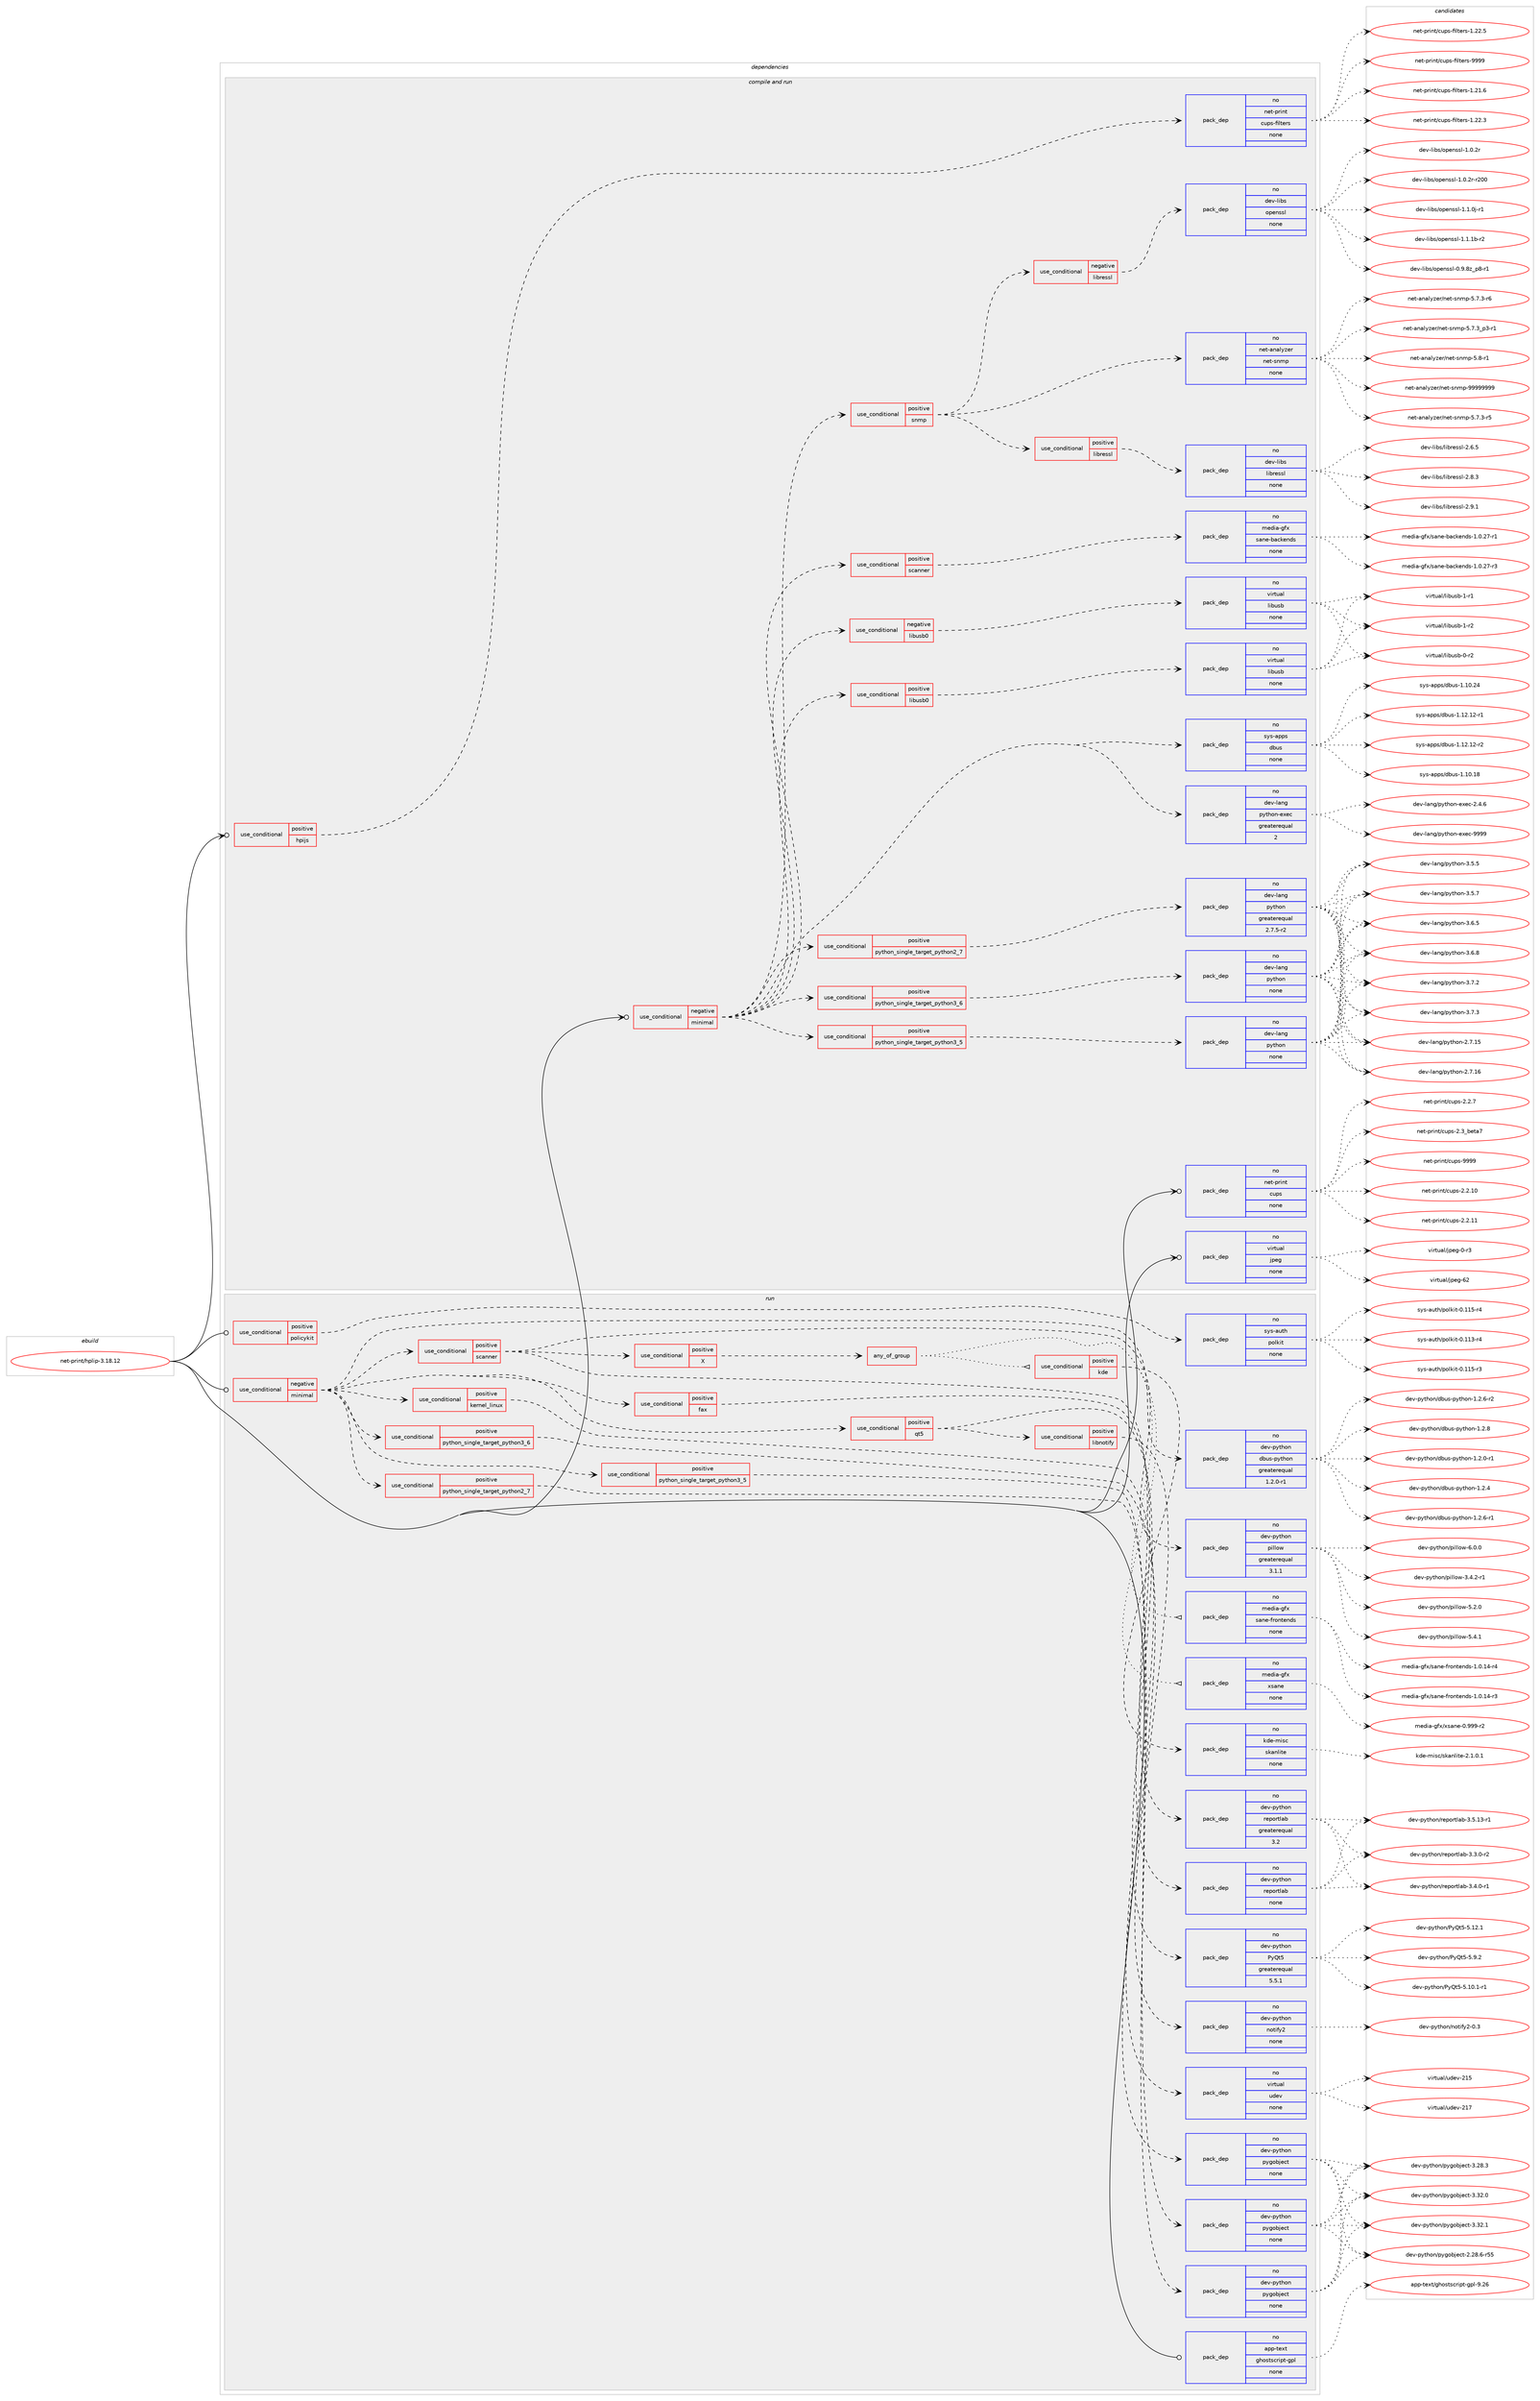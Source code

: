 digraph prolog {

# *************
# Graph options
# *************

newrank=true;
concentrate=true;
compound=true;
graph [rankdir=LR,fontname=Helvetica,fontsize=10,ranksep=1.5];#, ranksep=2.5, nodesep=0.2];
edge  [arrowhead=vee];
node  [fontname=Helvetica,fontsize=10];

# **********
# The ebuild
# **********

subgraph cluster_leftcol {
color=gray;
rank=same;
label=<<i>ebuild</i>>;
id [label="net-print/hplip-3.18.12", color=red, width=4, href="../net-print/hplip-3.18.12.svg"];
}

# ****************
# The dependencies
# ****************

subgraph cluster_midcol {
color=gray;
label=<<i>dependencies</i>>;
subgraph cluster_compile {
fillcolor="#eeeeee";
style=filled;
label=<<i>compile</i>>;
}
subgraph cluster_compileandrun {
fillcolor="#eeeeee";
style=filled;
label=<<i>compile and run</i>>;
subgraph cond950 {
dependency3951 [label=<<TABLE BORDER="0" CELLBORDER="1" CELLSPACING="0" CELLPADDING="4"><TR><TD ROWSPAN="3" CELLPADDING="10">use_conditional</TD></TR><TR><TD>negative</TD></TR><TR><TD>minimal</TD></TR></TABLE>>, shape=none, color=red];
subgraph cond951 {
dependency3952 [label=<<TABLE BORDER="0" CELLBORDER="1" CELLSPACING="0" CELLPADDING="4"><TR><TD ROWSPAN="3" CELLPADDING="10">use_conditional</TD></TR><TR><TD>positive</TD></TR><TR><TD>python_single_target_python2_7</TD></TR></TABLE>>, shape=none, color=red];
subgraph pack2934 {
dependency3953 [label=<<TABLE BORDER="0" CELLBORDER="1" CELLSPACING="0" CELLPADDING="4" WIDTH="220"><TR><TD ROWSPAN="6" CELLPADDING="30">pack_dep</TD></TR><TR><TD WIDTH="110">no</TD></TR><TR><TD>dev-lang</TD></TR><TR><TD>python</TD></TR><TR><TD>greaterequal</TD></TR><TR><TD>2.7.5-r2</TD></TR></TABLE>>, shape=none, color=blue];
}
dependency3952:e -> dependency3953:w [weight=20,style="dashed",arrowhead="vee"];
}
dependency3951:e -> dependency3952:w [weight=20,style="dashed",arrowhead="vee"];
subgraph cond952 {
dependency3954 [label=<<TABLE BORDER="0" CELLBORDER="1" CELLSPACING="0" CELLPADDING="4"><TR><TD ROWSPAN="3" CELLPADDING="10">use_conditional</TD></TR><TR><TD>positive</TD></TR><TR><TD>python_single_target_python3_5</TD></TR></TABLE>>, shape=none, color=red];
subgraph pack2935 {
dependency3955 [label=<<TABLE BORDER="0" CELLBORDER="1" CELLSPACING="0" CELLPADDING="4" WIDTH="220"><TR><TD ROWSPAN="6" CELLPADDING="30">pack_dep</TD></TR><TR><TD WIDTH="110">no</TD></TR><TR><TD>dev-lang</TD></TR><TR><TD>python</TD></TR><TR><TD>none</TD></TR><TR><TD></TD></TR></TABLE>>, shape=none, color=blue];
}
dependency3954:e -> dependency3955:w [weight=20,style="dashed",arrowhead="vee"];
}
dependency3951:e -> dependency3954:w [weight=20,style="dashed",arrowhead="vee"];
subgraph cond953 {
dependency3956 [label=<<TABLE BORDER="0" CELLBORDER="1" CELLSPACING="0" CELLPADDING="4"><TR><TD ROWSPAN="3" CELLPADDING="10">use_conditional</TD></TR><TR><TD>positive</TD></TR><TR><TD>python_single_target_python3_6</TD></TR></TABLE>>, shape=none, color=red];
subgraph pack2936 {
dependency3957 [label=<<TABLE BORDER="0" CELLBORDER="1" CELLSPACING="0" CELLPADDING="4" WIDTH="220"><TR><TD ROWSPAN="6" CELLPADDING="30">pack_dep</TD></TR><TR><TD WIDTH="110">no</TD></TR><TR><TD>dev-lang</TD></TR><TR><TD>python</TD></TR><TR><TD>none</TD></TR><TR><TD></TD></TR></TABLE>>, shape=none, color=blue];
}
dependency3956:e -> dependency3957:w [weight=20,style="dashed",arrowhead="vee"];
}
dependency3951:e -> dependency3956:w [weight=20,style="dashed",arrowhead="vee"];
subgraph pack2937 {
dependency3958 [label=<<TABLE BORDER="0" CELLBORDER="1" CELLSPACING="0" CELLPADDING="4" WIDTH="220"><TR><TD ROWSPAN="6" CELLPADDING="30">pack_dep</TD></TR><TR><TD WIDTH="110">no</TD></TR><TR><TD>dev-lang</TD></TR><TR><TD>python-exec</TD></TR><TR><TD>greaterequal</TD></TR><TR><TD>2</TD></TR></TABLE>>, shape=none, color=blue];
}
dependency3951:e -> dependency3958:w [weight=20,style="dashed",arrowhead="vee"];
subgraph pack2938 {
dependency3959 [label=<<TABLE BORDER="0" CELLBORDER="1" CELLSPACING="0" CELLPADDING="4" WIDTH="220"><TR><TD ROWSPAN="6" CELLPADDING="30">pack_dep</TD></TR><TR><TD WIDTH="110">no</TD></TR><TR><TD>sys-apps</TD></TR><TR><TD>dbus</TD></TR><TR><TD>none</TD></TR><TR><TD></TD></TR></TABLE>>, shape=none, color=blue];
}
dependency3951:e -> dependency3959:w [weight=20,style="dashed",arrowhead="vee"];
subgraph cond954 {
dependency3960 [label=<<TABLE BORDER="0" CELLBORDER="1" CELLSPACING="0" CELLPADDING="4"><TR><TD ROWSPAN="3" CELLPADDING="10">use_conditional</TD></TR><TR><TD>negative</TD></TR><TR><TD>libusb0</TD></TR></TABLE>>, shape=none, color=red];
subgraph pack2939 {
dependency3961 [label=<<TABLE BORDER="0" CELLBORDER="1" CELLSPACING="0" CELLPADDING="4" WIDTH="220"><TR><TD ROWSPAN="6" CELLPADDING="30">pack_dep</TD></TR><TR><TD WIDTH="110">no</TD></TR><TR><TD>virtual</TD></TR><TR><TD>libusb</TD></TR><TR><TD>none</TD></TR><TR><TD></TD></TR></TABLE>>, shape=none, color=blue];
}
dependency3960:e -> dependency3961:w [weight=20,style="dashed",arrowhead="vee"];
}
dependency3951:e -> dependency3960:w [weight=20,style="dashed",arrowhead="vee"];
subgraph cond955 {
dependency3962 [label=<<TABLE BORDER="0" CELLBORDER="1" CELLSPACING="0" CELLPADDING="4"><TR><TD ROWSPAN="3" CELLPADDING="10">use_conditional</TD></TR><TR><TD>positive</TD></TR><TR><TD>libusb0</TD></TR></TABLE>>, shape=none, color=red];
subgraph pack2940 {
dependency3963 [label=<<TABLE BORDER="0" CELLBORDER="1" CELLSPACING="0" CELLPADDING="4" WIDTH="220"><TR><TD ROWSPAN="6" CELLPADDING="30">pack_dep</TD></TR><TR><TD WIDTH="110">no</TD></TR><TR><TD>virtual</TD></TR><TR><TD>libusb</TD></TR><TR><TD>none</TD></TR><TR><TD></TD></TR></TABLE>>, shape=none, color=blue];
}
dependency3962:e -> dependency3963:w [weight=20,style="dashed",arrowhead="vee"];
}
dependency3951:e -> dependency3962:w [weight=20,style="dashed",arrowhead="vee"];
subgraph cond956 {
dependency3964 [label=<<TABLE BORDER="0" CELLBORDER="1" CELLSPACING="0" CELLPADDING="4"><TR><TD ROWSPAN="3" CELLPADDING="10">use_conditional</TD></TR><TR><TD>positive</TD></TR><TR><TD>scanner</TD></TR></TABLE>>, shape=none, color=red];
subgraph pack2941 {
dependency3965 [label=<<TABLE BORDER="0" CELLBORDER="1" CELLSPACING="0" CELLPADDING="4" WIDTH="220"><TR><TD ROWSPAN="6" CELLPADDING="30">pack_dep</TD></TR><TR><TD WIDTH="110">no</TD></TR><TR><TD>media-gfx</TD></TR><TR><TD>sane-backends</TD></TR><TR><TD>none</TD></TR><TR><TD></TD></TR></TABLE>>, shape=none, color=blue];
}
dependency3964:e -> dependency3965:w [weight=20,style="dashed",arrowhead="vee"];
}
dependency3951:e -> dependency3964:w [weight=20,style="dashed",arrowhead="vee"];
subgraph cond957 {
dependency3966 [label=<<TABLE BORDER="0" CELLBORDER="1" CELLSPACING="0" CELLPADDING="4"><TR><TD ROWSPAN="3" CELLPADDING="10">use_conditional</TD></TR><TR><TD>positive</TD></TR><TR><TD>snmp</TD></TR></TABLE>>, shape=none, color=red];
subgraph cond958 {
dependency3967 [label=<<TABLE BORDER="0" CELLBORDER="1" CELLSPACING="0" CELLPADDING="4"><TR><TD ROWSPAN="3" CELLPADDING="10">use_conditional</TD></TR><TR><TD>negative</TD></TR><TR><TD>libressl</TD></TR></TABLE>>, shape=none, color=red];
subgraph pack2942 {
dependency3968 [label=<<TABLE BORDER="0" CELLBORDER="1" CELLSPACING="0" CELLPADDING="4" WIDTH="220"><TR><TD ROWSPAN="6" CELLPADDING="30">pack_dep</TD></TR><TR><TD WIDTH="110">no</TD></TR><TR><TD>dev-libs</TD></TR><TR><TD>openssl</TD></TR><TR><TD>none</TD></TR><TR><TD></TD></TR></TABLE>>, shape=none, color=blue];
}
dependency3967:e -> dependency3968:w [weight=20,style="dashed",arrowhead="vee"];
}
dependency3966:e -> dependency3967:w [weight=20,style="dashed",arrowhead="vee"];
subgraph cond959 {
dependency3969 [label=<<TABLE BORDER="0" CELLBORDER="1" CELLSPACING="0" CELLPADDING="4"><TR><TD ROWSPAN="3" CELLPADDING="10">use_conditional</TD></TR><TR><TD>positive</TD></TR><TR><TD>libressl</TD></TR></TABLE>>, shape=none, color=red];
subgraph pack2943 {
dependency3970 [label=<<TABLE BORDER="0" CELLBORDER="1" CELLSPACING="0" CELLPADDING="4" WIDTH="220"><TR><TD ROWSPAN="6" CELLPADDING="30">pack_dep</TD></TR><TR><TD WIDTH="110">no</TD></TR><TR><TD>dev-libs</TD></TR><TR><TD>libressl</TD></TR><TR><TD>none</TD></TR><TR><TD></TD></TR></TABLE>>, shape=none, color=blue];
}
dependency3969:e -> dependency3970:w [weight=20,style="dashed",arrowhead="vee"];
}
dependency3966:e -> dependency3969:w [weight=20,style="dashed",arrowhead="vee"];
subgraph pack2944 {
dependency3971 [label=<<TABLE BORDER="0" CELLBORDER="1" CELLSPACING="0" CELLPADDING="4" WIDTH="220"><TR><TD ROWSPAN="6" CELLPADDING="30">pack_dep</TD></TR><TR><TD WIDTH="110">no</TD></TR><TR><TD>net-analyzer</TD></TR><TR><TD>net-snmp</TD></TR><TR><TD>none</TD></TR><TR><TD></TD></TR></TABLE>>, shape=none, color=blue];
}
dependency3966:e -> dependency3971:w [weight=20,style="dashed",arrowhead="vee"];
}
dependency3951:e -> dependency3966:w [weight=20,style="dashed",arrowhead="vee"];
}
id:e -> dependency3951:w [weight=20,style="solid",arrowhead="odotvee"];
subgraph cond960 {
dependency3972 [label=<<TABLE BORDER="0" CELLBORDER="1" CELLSPACING="0" CELLPADDING="4"><TR><TD ROWSPAN="3" CELLPADDING="10">use_conditional</TD></TR><TR><TD>positive</TD></TR><TR><TD>hpijs</TD></TR></TABLE>>, shape=none, color=red];
subgraph pack2945 {
dependency3973 [label=<<TABLE BORDER="0" CELLBORDER="1" CELLSPACING="0" CELLPADDING="4" WIDTH="220"><TR><TD ROWSPAN="6" CELLPADDING="30">pack_dep</TD></TR><TR><TD WIDTH="110">no</TD></TR><TR><TD>net-print</TD></TR><TR><TD>cups-filters</TD></TR><TR><TD>none</TD></TR><TR><TD></TD></TR></TABLE>>, shape=none, color=blue];
}
dependency3972:e -> dependency3973:w [weight=20,style="dashed",arrowhead="vee"];
}
id:e -> dependency3972:w [weight=20,style="solid",arrowhead="odotvee"];
subgraph pack2946 {
dependency3974 [label=<<TABLE BORDER="0" CELLBORDER="1" CELLSPACING="0" CELLPADDING="4" WIDTH="220"><TR><TD ROWSPAN="6" CELLPADDING="30">pack_dep</TD></TR><TR><TD WIDTH="110">no</TD></TR><TR><TD>net-print</TD></TR><TR><TD>cups</TD></TR><TR><TD>none</TD></TR><TR><TD></TD></TR></TABLE>>, shape=none, color=blue];
}
id:e -> dependency3974:w [weight=20,style="solid",arrowhead="odotvee"];
subgraph pack2947 {
dependency3975 [label=<<TABLE BORDER="0" CELLBORDER="1" CELLSPACING="0" CELLPADDING="4" WIDTH="220"><TR><TD ROWSPAN="6" CELLPADDING="30">pack_dep</TD></TR><TR><TD WIDTH="110">no</TD></TR><TR><TD>virtual</TD></TR><TR><TD>jpeg</TD></TR><TR><TD>none</TD></TR><TR><TD></TD></TR></TABLE>>, shape=none, color=blue];
}
id:e -> dependency3975:w [weight=20,style="solid",arrowhead="odotvee"];
}
subgraph cluster_run {
fillcolor="#eeeeee";
style=filled;
label=<<i>run</i>>;
subgraph cond961 {
dependency3976 [label=<<TABLE BORDER="0" CELLBORDER="1" CELLSPACING="0" CELLPADDING="4"><TR><TD ROWSPAN="3" CELLPADDING="10">use_conditional</TD></TR><TR><TD>negative</TD></TR><TR><TD>minimal</TD></TR></TABLE>>, shape=none, color=red];
subgraph pack2948 {
dependency3977 [label=<<TABLE BORDER="0" CELLBORDER="1" CELLSPACING="0" CELLPADDING="4" WIDTH="220"><TR><TD ROWSPAN="6" CELLPADDING="30">pack_dep</TD></TR><TR><TD WIDTH="110">no</TD></TR><TR><TD>dev-python</TD></TR><TR><TD>dbus-python</TD></TR><TR><TD>greaterequal</TD></TR><TR><TD>1.2.0-r1</TD></TR></TABLE>>, shape=none, color=blue];
}
dependency3976:e -> dependency3977:w [weight=20,style="dashed",arrowhead="vee"];
subgraph cond962 {
dependency3978 [label=<<TABLE BORDER="0" CELLBORDER="1" CELLSPACING="0" CELLPADDING="4"><TR><TD ROWSPAN="3" CELLPADDING="10">use_conditional</TD></TR><TR><TD>positive</TD></TR><TR><TD>python_single_target_python2_7</TD></TR></TABLE>>, shape=none, color=red];
subgraph pack2949 {
dependency3979 [label=<<TABLE BORDER="0" CELLBORDER="1" CELLSPACING="0" CELLPADDING="4" WIDTH="220"><TR><TD ROWSPAN="6" CELLPADDING="30">pack_dep</TD></TR><TR><TD WIDTH="110">no</TD></TR><TR><TD>dev-python</TD></TR><TR><TD>pygobject</TD></TR><TR><TD>none</TD></TR><TR><TD></TD></TR></TABLE>>, shape=none, color=blue];
}
dependency3978:e -> dependency3979:w [weight=20,style="dashed",arrowhead="vee"];
}
dependency3976:e -> dependency3978:w [weight=20,style="dashed",arrowhead="vee"];
subgraph cond963 {
dependency3980 [label=<<TABLE BORDER="0" CELLBORDER="1" CELLSPACING="0" CELLPADDING="4"><TR><TD ROWSPAN="3" CELLPADDING="10">use_conditional</TD></TR><TR><TD>positive</TD></TR><TR><TD>python_single_target_python3_5</TD></TR></TABLE>>, shape=none, color=red];
subgraph pack2950 {
dependency3981 [label=<<TABLE BORDER="0" CELLBORDER="1" CELLSPACING="0" CELLPADDING="4" WIDTH="220"><TR><TD ROWSPAN="6" CELLPADDING="30">pack_dep</TD></TR><TR><TD WIDTH="110">no</TD></TR><TR><TD>dev-python</TD></TR><TR><TD>pygobject</TD></TR><TR><TD>none</TD></TR><TR><TD></TD></TR></TABLE>>, shape=none, color=blue];
}
dependency3980:e -> dependency3981:w [weight=20,style="dashed",arrowhead="vee"];
}
dependency3976:e -> dependency3980:w [weight=20,style="dashed",arrowhead="vee"];
subgraph cond964 {
dependency3982 [label=<<TABLE BORDER="0" CELLBORDER="1" CELLSPACING="0" CELLPADDING="4"><TR><TD ROWSPAN="3" CELLPADDING="10">use_conditional</TD></TR><TR><TD>positive</TD></TR><TR><TD>python_single_target_python3_6</TD></TR></TABLE>>, shape=none, color=red];
subgraph pack2951 {
dependency3983 [label=<<TABLE BORDER="0" CELLBORDER="1" CELLSPACING="0" CELLPADDING="4" WIDTH="220"><TR><TD ROWSPAN="6" CELLPADDING="30">pack_dep</TD></TR><TR><TD WIDTH="110">no</TD></TR><TR><TD>dev-python</TD></TR><TR><TD>pygobject</TD></TR><TR><TD>none</TD></TR><TR><TD></TD></TR></TABLE>>, shape=none, color=blue];
}
dependency3982:e -> dependency3983:w [weight=20,style="dashed",arrowhead="vee"];
}
dependency3976:e -> dependency3982:w [weight=20,style="dashed",arrowhead="vee"];
subgraph cond965 {
dependency3984 [label=<<TABLE BORDER="0" CELLBORDER="1" CELLSPACING="0" CELLPADDING="4"><TR><TD ROWSPAN="3" CELLPADDING="10">use_conditional</TD></TR><TR><TD>positive</TD></TR><TR><TD>fax</TD></TR></TABLE>>, shape=none, color=red];
subgraph pack2952 {
dependency3985 [label=<<TABLE BORDER="0" CELLBORDER="1" CELLSPACING="0" CELLPADDING="4" WIDTH="220"><TR><TD ROWSPAN="6" CELLPADDING="30">pack_dep</TD></TR><TR><TD WIDTH="110">no</TD></TR><TR><TD>dev-python</TD></TR><TR><TD>reportlab</TD></TR><TR><TD>none</TD></TR><TR><TD></TD></TR></TABLE>>, shape=none, color=blue];
}
dependency3984:e -> dependency3985:w [weight=20,style="dashed",arrowhead="vee"];
}
dependency3976:e -> dependency3984:w [weight=20,style="dashed",arrowhead="vee"];
subgraph cond966 {
dependency3986 [label=<<TABLE BORDER="0" CELLBORDER="1" CELLSPACING="0" CELLPADDING="4"><TR><TD ROWSPAN="3" CELLPADDING="10">use_conditional</TD></TR><TR><TD>positive</TD></TR><TR><TD>kernel_linux</TD></TR></TABLE>>, shape=none, color=red];
subgraph pack2953 {
dependency3987 [label=<<TABLE BORDER="0" CELLBORDER="1" CELLSPACING="0" CELLPADDING="4" WIDTH="220"><TR><TD ROWSPAN="6" CELLPADDING="30">pack_dep</TD></TR><TR><TD WIDTH="110">no</TD></TR><TR><TD>virtual</TD></TR><TR><TD>udev</TD></TR><TR><TD>none</TD></TR><TR><TD></TD></TR></TABLE>>, shape=none, color=blue];
}
dependency3986:e -> dependency3987:w [weight=20,style="dashed",arrowhead="vee"];
}
dependency3976:e -> dependency3986:w [weight=20,style="dashed",arrowhead="vee"];
subgraph cond967 {
dependency3988 [label=<<TABLE BORDER="0" CELLBORDER="1" CELLSPACING="0" CELLPADDING="4"><TR><TD ROWSPAN="3" CELLPADDING="10">use_conditional</TD></TR><TR><TD>positive</TD></TR><TR><TD>qt5</TD></TR></TABLE>>, shape=none, color=red];
subgraph pack2954 {
dependency3989 [label=<<TABLE BORDER="0" CELLBORDER="1" CELLSPACING="0" CELLPADDING="4" WIDTH="220"><TR><TD ROWSPAN="6" CELLPADDING="30">pack_dep</TD></TR><TR><TD WIDTH="110">no</TD></TR><TR><TD>dev-python</TD></TR><TR><TD>PyQt5</TD></TR><TR><TD>greaterequal</TD></TR><TR><TD>5.5.1</TD></TR></TABLE>>, shape=none, color=blue];
}
dependency3988:e -> dependency3989:w [weight=20,style="dashed",arrowhead="vee"];
subgraph cond968 {
dependency3990 [label=<<TABLE BORDER="0" CELLBORDER="1" CELLSPACING="0" CELLPADDING="4"><TR><TD ROWSPAN="3" CELLPADDING="10">use_conditional</TD></TR><TR><TD>positive</TD></TR><TR><TD>libnotify</TD></TR></TABLE>>, shape=none, color=red];
subgraph pack2955 {
dependency3991 [label=<<TABLE BORDER="0" CELLBORDER="1" CELLSPACING="0" CELLPADDING="4" WIDTH="220"><TR><TD ROWSPAN="6" CELLPADDING="30">pack_dep</TD></TR><TR><TD WIDTH="110">no</TD></TR><TR><TD>dev-python</TD></TR><TR><TD>notify2</TD></TR><TR><TD>none</TD></TR><TR><TD></TD></TR></TABLE>>, shape=none, color=blue];
}
dependency3990:e -> dependency3991:w [weight=20,style="dashed",arrowhead="vee"];
}
dependency3988:e -> dependency3990:w [weight=20,style="dashed",arrowhead="vee"];
}
dependency3976:e -> dependency3988:w [weight=20,style="dashed",arrowhead="vee"];
subgraph cond969 {
dependency3992 [label=<<TABLE BORDER="0" CELLBORDER="1" CELLSPACING="0" CELLPADDING="4"><TR><TD ROWSPAN="3" CELLPADDING="10">use_conditional</TD></TR><TR><TD>positive</TD></TR><TR><TD>scanner</TD></TR></TABLE>>, shape=none, color=red];
subgraph pack2956 {
dependency3993 [label=<<TABLE BORDER="0" CELLBORDER="1" CELLSPACING="0" CELLPADDING="4" WIDTH="220"><TR><TD ROWSPAN="6" CELLPADDING="30">pack_dep</TD></TR><TR><TD WIDTH="110">no</TD></TR><TR><TD>dev-python</TD></TR><TR><TD>reportlab</TD></TR><TR><TD>greaterequal</TD></TR><TR><TD>3.2</TD></TR></TABLE>>, shape=none, color=blue];
}
dependency3992:e -> dependency3993:w [weight=20,style="dashed",arrowhead="vee"];
subgraph pack2957 {
dependency3994 [label=<<TABLE BORDER="0" CELLBORDER="1" CELLSPACING="0" CELLPADDING="4" WIDTH="220"><TR><TD ROWSPAN="6" CELLPADDING="30">pack_dep</TD></TR><TR><TD WIDTH="110">no</TD></TR><TR><TD>dev-python</TD></TR><TR><TD>pillow</TD></TR><TR><TD>greaterequal</TD></TR><TR><TD>3.1.1</TD></TR></TABLE>>, shape=none, color=blue];
}
dependency3992:e -> dependency3994:w [weight=20,style="dashed",arrowhead="vee"];
subgraph cond970 {
dependency3995 [label=<<TABLE BORDER="0" CELLBORDER="1" CELLSPACING="0" CELLPADDING="4"><TR><TD ROWSPAN="3" CELLPADDING="10">use_conditional</TD></TR><TR><TD>positive</TD></TR><TR><TD>X</TD></TR></TABLE>>, shape=none, color=red];
subgraph any54 {
dependency3996 [label=<<TABLE BORDER="0" CELLBORDER="1" CELLSPACING="0" CELLPADDING="4"><TR><TD CELLPADDING="10">any_of_group</TD></TR></TABLE>>, shape=none, color=red];subgraph cond971 {
dependency3997 [label=<<TABLE BORDER="0" CELLBORDER="1" CELLSPACING="0" CELLPADDING="4"><TR><TD ROWSPAN="3" CELLPADDING="10">use_conditional</TD></TR><TR><TD>positive</TD></TR><TR><TD>kde</TD></TR></TABLE>>, shape=none, color=red];
subgraph pack2958 {
dependency3998 [label=<<TABLE BORDER="0" CELLBORDER="1" CELLSPACING="0" CELLPADDING="4" WIDTH="220"><TR><TD ROWSPAN="6" CELLPADDING="30">pack_dep</TD></TR><TR><TD WIDTH="110">no</TD></TR><TR><TD>kde-misc</TD></TR><TR><TD>skanlite</TD></TR><TR><TD>none</TD></TR><TR><TD></TD></TR></TABLE>>, shape=none, color=blue];
}
dependency3997:e -> dependency3998:w [weight=20,style="dashed",arrowhead="vee"];
}
dependency3996:e -> dependency3997:w [weight=20,style="dotted",arrowhead="oinv"];
subgraph pack2959 {
dependency3999 [label=<<TABLE BORDER="0" CELLBORDER="1" CELLSPACING="0" CELLPADDING="4" WIDTH="220"><TR><TD ROWSPAN="6" CELLPADDING="30">pack_dep</TD></TR><TR><TD WIDTH="110">no</TD></TR><TR><TD>media-gfx</TD></TR><TR><TD>xsane</TD></TR><TR><TD>none</TD></TR><TR><TD></TD></TR></TABLE>>, shape=none, color=blue];
}
dependency3996:e -> dependency3999:w [weight=20,style="dotted",arrowhead="oinv"];
subgraph pack2960 {
dependency4000 [label=<<TABLE BORDER="0" CELLBORDER="1" CELLSPACING="0" CELLPADDING="4" WIDTH="220"><TR><TD ROWSPAN="6" CELLPADDING="30">pack_dep</TD></TR><TR><TD WIDTH="110">no</TD></TR><TR><TD>media-gfx</TD></TR><TR><TD>sane-frontends</TD></TR><TR><TD>none</TD></TR><TR><TD></TD></TR></TABLE>>, shape=none, color=blue];
}
dependency3996:e -> dependency4000:w [weight=20,style="dotted",arrowhead="oinv"];
}
dependency3995:e -> dependency3996:w [weight=20,style="dashed",arrowhead="vee"];
}
dependency3992:e -> dependency3995:w [weight=20,style="dashed",arrowhead="vee"];
}
dependency3976:e -> dependency3992:w [weight=20,style="dashed",arrowhead="vee"];
}
id:e -> dependency3976:w [weight=20,style="solid",arrowhead="odot"];
subgraph cond972 {
dependency4001 [label=<<TABLE BORDER="0" CELLBORDER="1" CELLSPACING="0" CELLPADDING="4"><TR><TD ROWSPAN="3" CELLPADDING="10">use_conditional</TD></TR><TR><TD>positive</TD></TR><TR><TD>policykit</TD></TR></TABLE>>, shape=none, color=red];
subgraph pack2961 {
dependency4002 [label=<<TABLE BORDER="0" CELLBORDER="1" CELLSPACING="0" CELLPADDING="4" WIDTH="220"><TR><TD ROWSPAN="6" CELLPADDING="30">pack_dep</TD></TR><TR><TD WIDTH="110">no</TD></TR><TR><TD>sys-auth</TD></TR><TR><TD>polkit</TD></TR><TR><TD>none</TD></TR><TR><TD></TD></TR></TABLE>>, shape=none, color=blue];
}
dependency4001:e -> dependency4002:w [weight=20,style="dashed",arrowhead="vee"];
}
id:e -> dependency4001:w [weight=20,style="solid",arrowhead="odot"];
subgraph pack2962 {
dependency4003 [label=<<TABLE BORDER="0" CELLBORDER="1" CELLSPACING="0" CELLPADDING="4" WIDTH="220"><TR><TD ROWSPAN="6" CELLPADDING="30">pack_dep</TD></TR><TR><TD WIDTH="110">no</TD></TR><TR><TD>app-text</TD></TR><TR><TD>ghostscript-gpl</TD></TR><TR><TD>none</TD></TR><TR><TD></TD></TR></TABLE>>, shape=none, color=blue];
}
id:e -> dependency4003:w [weight=20,style="solid",arrowhead="odot"];
}
}

# **************
# The candidates
# **************

subgraph cluster_choices {
rank=same;
color=gray;
label=<<i>candidates</i>>;

subgraph choice2934 {
color=black;
nodesep=1;
choice10010111845108971101034711212111610411111045504655464953 [label="dev-lang/python-2.7.15", color=red, width=4,href="../dev-lang/python-2.7.15.svg"];
choice10010111845108971101034711212111610411111045504655464954 [label="dev-lang/python-2.7.16", color=red, width=4,href="../dev-lang/python-2.7.16.svg"];
choice100101118451089711010347112121116104111110455146534653 [label="dev-lang/python-3.5.5", color=red, width=4,href="../dev-lang/python-3.5.5.svg"];
choice100101118451089711010347112121116104111110455146534655 [label="dev-lang/python-3.5.7", color=red, width=4,href="../dev-lang/python-3.5.7.svg"];
choice100101118451089711010347112121116104111110455146544653 [label="dev-lang/python-3.6.5", color=red, width=4,href="../dev-lang/python-3.6.5.svg"];
choice100101118451089711010347112121116104111110455146544656 [label="dev-lang/python-3.6.8", color=red, width=4,href="../dev-lang/python-3.6.8.svg"];
choice100101118451089711010347112121116104111110455146554650 [label="dev-lang/python-3.7.2", color=red, width=4,href="../dev-lang/python-3.7.2.svg"];
choice100101118451089711010347112121116104111110455146554651 [label="dev-lang/python-3.7.3", color=red, width=4,href="../dev-lang/python-3.7.3.svg"];
dependency3953:e -> choice10010111845108971101034711212111610411111045504655464953:w [style=dotted,weight="100"];
dependency3953:e -> choice10010111845108971101034711212111610411111045504655464954:w [style=dotted,weight="100"];
dependency3953:e -> choice100101118451089711010347112121116104111110455146534653:w [style=dotted,weight="100"];
dependency3953:e -> choice100101118451089711010347112121116104111110455146534655:w [style=dotted,weight="100"];
dependency3953:e -> choice100101118451089711010347112121116104111110455146544653:w [style=dotted,weight="100"];
dependency3953:e -> choice100101118451089711010347112121116104111110455146544656:w [style=dotted,weight="100"];
dependency3953:e -> choice100101118451089711010347112121116104111110455146554650:w [style=dotted,weight="100"];
dependency3953:e -> choice100101118451089711010347112121116104111110455146554651:w [style=dotted,weight="100"];
}
subgraph choice2935 {
color=black;
nodesep=1;
choice10010111845108971101034711212111610411111045504655464953 [label="dev-lang/python-2.7.15", color=red, width=4,href="../dev-lang/python-2.7.15.svg"];
choice10010111845108971101034711212111610411111045504655464954 [label="dev-lang/python-2.7.16", color=red, width=4,href="../dev-lang/python-2.7.16.svg"];
choice100101118451089711010347112121116104111110455146534653 [label="dev-lang/python-3.5.5", color=red, width=4,href="../dev-lang/python-3.5.5.svg"];
choice100101118451089711010347112121116104111110455146534655 [label="dev-lang/python-3.5.7", color=red, width=4,href="../dev-lang/python-3.5.7.svg"];
choice100101118451089711010347112121116104111110455146544653 [label="dev-lang/python-3.6.5", color=red, width=4,href="../dev-lang/python-3.6.5.svg"];
choice100101118451089711010347112121116104111110455146544656 [label="dev-lang/python-3.6.8", color=red, width=4,href="../dev-lang/python-3.6.8.svg"];
choice100101118451089711010347112121116104111110455146554650 [label="dev-lang/python-3.7.2", color=red, width=4,href="../dev-lang/python-3.7.2.svg"];
choice100101118451089711010347112121116104111110455146554651 [label="dev-lang/python-3.7.3", color=red, width=4,href="../dev-lang/python-3.7.3.svg"];
dependency3955:e -> choice10010111845108971101034711212111610411111045504655464953:w [style=dotted,weight="100"];
dependency3955:e -> choice10010111845108971101034711212111610411111045504655464954:w [style=dotted,weight="100"];
dependency3955:e -> choice100101118451089711010347112121116104111110455146534653:w [style=dotted,weight="100"];
dependency3955:e -> choice100101118451089711010347112121116104111110455146534655:w [style=dotted,weight="100"];
dependency3955:e -> choice100101118451089711010347112121116104111110455146544653:w [style=dotted,weight="100"];
dependency3955:e -> choice100101118451089711010347112121116104111110455146544656:w [style=dotted,weight="100"];
dependency3955:e -> choice100101118451089711010347112121116104111110455146554650:w [style=dotted,weight="100"];
dependency3955:e -> choice100101118451089711010347112121116104111110455146554651:w [style=dotted,weight="100"];
}
subgraph choice2936 {
color=black;
nodesep=1;
choice10010111845108971101034711212111610411111045504655464953 [label="dev-lang/python-2.7.15", color=red, width=4,href="../dev-lang/python-2.7.15.svg"];
choice10010111845108971101034711212111610411111045504655464954 [label="dev-lang/python-2.7.16", color=red, width=4,href="../dev-lang/python-2.7.16.svg"];
choice100101118451089711010347112121116104111110455146534653 [label="dev-lang/python-3.5.5", color=red, width=4,href="../dev-lang/python-3.5.5.svg"];
choice100101118451089711010347112121116104111110455146534655 [label="dev-lang/python-3.5.7", color=red, width=4,href="../dev-lang/python-3.5.7.svg"];
choice100101118451089711010347112121116104111110455146544653 [label="dev-lang/python-3.6.5", color=red, width=4,href="../dev-lang/python-3.6.5.svg"];
choice100101118451089711010347112121116104111110455146544656 [label="dev-lang/python-3.6.8", color=red, width=4,href="../dev-lang/python-3.6.8.svg"];
choice100101118451089711010347112121116104111110455146554650 [label="dev-lang/python-3.7.2", color=red, width=4,href="../dev-lang/python-3.7.2.svg"];
choice100101118451089711010347112121116104111110455146554651 [label="dev-lang/python-3.7.3", color=red, width=4,href="../dev-lang/python-3.7.3.svg"];
dependency3957:e -> choice10010111845108971101034711212111610411111045504655464953:w [style=dotted,weight="100"];
dependency3957:e -> choice10010111845108971101034711212111610411111045504655464954:w [style=dotted,weight="100"];
dependency3957:e -> choice100101118451089711010347112121116104111110455146534653:w [style=dotted,weight="100"];
dependency3957:e -> choice100101118451089711010347112121116104111110455146534655:w [style=dotted,weight="100"];
dependency3957:e -> choice100101118451089711010347112121116104111110455146544653:w [style=dotted,weight="100"];
dependency3957:e -> choice100101118451089711010347112121116104111110455146544656:w [style=dotted,weight="100"];
dependency3957:e -> choice100101118451089711010347112121116104111110455146554650:w [style=dotted,weight="100"];
dependency3957:e -> choice100101118451089711010347112121116104111110455146554651:w [style=dotted,weight="100"];
}
subgraph choice2937 {
color=black;
nodesep=1;
choice1001011184510897110103471121211161041111104510112010199455046524654 [label="dev-lang/python-exec-2.4.6", color=red, width=4,href="../dev-lang/python-exec-2.4.6.svg"];
choice10010111845108971101034711212111610411111045101120101994557575757 [label="dev-lang/python-exec-9999", color=red, width=4,href="../dev-lang/python-exec-9999.svg"];
dependency3958:e -> choice1001011184510897110103471121211161041111104510112010199455046524654:w [style=dotted,weight="100"];
dependency3958:e -> choice10010111845108971101034711212111610411111045101120101994557575757:w [style=dotted,weight="100"];
}
subgraph choice2938 {
color=black;
nodesep=1;
choice115121115459711211211547100981171154549464948464956 [label="sys-apps/dbus-1.10.18", color=red, width=4,href="../sys-apps/dbus-1.10.18.svg"];
choice115121115459711211211547100981171154549464948465052 [label="sys-apps/dbus-1.10.24", color=red, width=4,href="../sys-apps/dbus-1.10.24.svg"];
choice1151211154597112112115471009811711545494649504649504511449 [label="sys-apps/dbus-1.12.12-r1", color=red, width=4,href="../sys-apps/dbus-1.12.12-r1.svg"];
choice1151211154597112112115471009811711545494649504649504511450 [label="sys-apps/dbus-1.12.12-r2", color=red, width=4,href="../sys-apps/dbus-1.12.12-r2.svg"];
dependency3959:e -> choice115121115459711211211547100981171154549464948464956:w [style=dotted,weight="100"];
dependency3959:e -> choice115121115459711211211547100981171154549464948465052:w [style=dotted,weight="100"];
dependency3959:e -> choice1151211154597112112115471009811711545494649504649504511449:w [style=dotted,weight="100"];
dependency3959:e -> choice1151211154597112112115471009811711545494649504649504511450:w [style=dotted,weight="100"];
}
subgraph choice2939 {
color=black;
nodesep=1;
choice1181051141161179710847108105981171159845484511450 [label="virtual/libusb-0-r2", color=red, width=4,href="../virtual/libusb-0-r2.svg"];
choice1181051141161179710847108105981171159845494511449 [label="virtual/libusb-1-r1", color=red, width=4,href="../virtual/libusb-1-r1.svg"];
choice1181051141161179710847108105981171159845494511450 [label="virtual/libusb-1-r2", color=red, width=4,href="../virtual/libusb-1-r2.svg"];
dependency3961:e -> choice1181051141161179710847108105981171159845484511450:w [style=dotted,weight="100"];
dependency3961:e -> choice1181051141161179710847108105981171159845494511449:w [style=dotted,weight="100"];
dependency3961:e -> choice1181051141161179710847108105981171159845494511450:w [style=dotted,weight="100"];
}
subgraph choice2940 {
color=black;
nodesep=1;
choice1181051141161179710847108105981171159845484511450 [label="virtual/libusb-0-r2", color=red, width=4,href="../virtual/libusb-0-r2.svg"];
choice1181051141161179710847108105981171159845494511449 [label="virtual/libusb-1-r1", color=red, width=4,href="../virtual/libusb-1-r1.svg"];
choice1181051141161179710847108105981171159845494511450 [label="virtual/libusb-1-r2", color=red, width=4,href="../virtual/libusb-1-r2.svg"];
dependency3963:e -> choice1181051141161179710847108105981171159845484511450:w [style=dotted,weight="100"];
dependency3963:e -> choice1181051141161179710847108105981171159845494511449:w [style=dotted,weight="100"];
dependency3963:e -> choice1181051141161179710847108105981171159845494511450:w [style=dotted,weight="100"];
}
subgraph choice2941 {
color=black;
nodesep=1;
choice1091011001059745103102120471159711010145989799107101110100115454946484650554511449 [label="media-gfx/sane-backends-1.0.27-r1", color=red, width=4,href="../media-gfx/sane-backends-1.0.27-r1.svg"];
choice1091011001059745103102120471159711010145989799107101110100115454946484650554511451 [label="media-gfx/sane-backends-1.0.27-r3", color=red, width=4,href="../media-gfx/sane-backends-1.0.27-r3.svg"];
dependency3965:e -> choice1091011001059745103102120471159711010145989799107101110100115454946484650554511449:w [style=dotted,weight="100"];
dependency3965:e -> choice1091011001059745103102120471159711010145989799107101110100115454946484650554511451:w [style=dotted,weight="100"];
}
subgraph choice2942 {
color=black;
nodesep=1;
choice10010111845108105981154711111210111011511510845484657465612295112564511449 [label="dev-libs/openssl-0.9.8z_p8-r1", color=red, width=4,href="../dev-libs/openssl-0.9.8z_p8-r1.svg"];
choice100101118451081059811547111112101110115115108454946484650114 [label="dev-libs/openssl-1.0.2r", color=red, width=4,href="../dev-libs/openssl-1.0.2r.svg"];
choice10010111845108105981154711111210111011511510845494648465011445114504848 [label="dev-libs/openssl-1.0.2r-r200", color=red, width=4,href="../dev-libs/openssl-1.0.2r-r200.svg"];
choice1001011184510810598115471111121011101151151084549464946481064511449 [label="dev-libs/openssl-1.1.0j-r1", color=red, width=4,href="../dev-libs/openssl-1.1.0j-r1.svg"];
choice100101118451081059811547111112101110115115108454946494649984511450 [label="dev-libs/openssl-1.1.1b-r2", color=red, width=4,href="../dev-libs/openssl-1.1.1b-r2.svg"];
dependency3968:e -> choice10010111845108105981154711111210111011511510845484657465612295112564511449:w [style=dotted,weight="100"];
dependency3968:e -> choice100101118451081059811547111112101110115115108454946484650114:w [style=dotted,weight="100"];
dependency3968:e -> choice10010111845108105981154711111210111011511510845494648465011445114504848:w [style=dotted,weight="100"];
dependency3968:e -> choice1001011184510810598115471111121011101151151084549464946481064511449:w [style=dotted,weight="100"];
dependency3968:e -> choice100101118451081059811547111112101110115115108454946494649984511450:w [style=dotted,weight="100"];
}
subgraph choice2943 {
color=black;
nodesep=1;
choice10010111845108105981154710810598114101115115108455046544653 [label="dev-libs/libressl-2.6.5", color=red, width=4,href="../dev-libs/libressl-2.6.5.svg"];
choice10010111845108105981154710810598114101115115108455046564651 [label="dev-libs/libressl-2.8.3", color=red, width=4,href="../dev-libs/libressl-2.8.3.svg"];
choice10010111845108105981154710810598114101115115108455046574649 [label="dev-libs/libressl-2.9.1", color=red, width=4,href="../dev-libs/libressl-2.9.1.svg"];
dependency3970:e -> choice10010111845108105981154710810598114101115115108455046544653:w [style=dotted,weight="100"];
dependency3970:e -> choice10010111845108105981154710810598114101115115108455046564651:w [style=dotted,weight="100"];
dependency3970:e -> choice10010111845108105981154710810598114101115115108455046574649:w [style=dotted,weight="100"];
}
subgraph choice2944 {
color=black;
nodesep=1;
choice11010111645971109710812112210111447110101116451151101091124553465546514511453 [label="net-analyzer/net-snmp-5.7.3-r5", color=red, width=4,href="../net-analyzer/net-snmp-5.7.3-r5.svg"];
choice11010111645971109710812112210111447110101116451151101091124553465546514511454 [label="net-analyzer/net-snmp-5.7.3-r6", color=red, width=4,href="../net-analyzer/net-snmp-5.7.3-r6.svg"];
choice110101116459711097108121122101114471101011164511511010911245534655465195112514511449 [label="net-analyzer/net-snmp-5.7.3_p3-r1", color=red, width=4,href="../net-analyzer/net-snmp-5.7.3_p3-r1.svg"];
choice1101011164597110971081211221011144711010111645115110109112455346564511449 [label="net-analyzer/net-snmp-5.8-r1", color=red, width=4,href="../net-analyzer/net-snmp-5.8-r1.svg"];
choice1101011164597110971081211221011144711010111645115110109112455757575757575757 [label="net-analyzer/net-snmp-99999999", color=red, width=4,href="../net-analyzer/net-snmp-99999999.svg"];
dependency3971:e -> choice11010111645971109710812112210111447110101116451151101091124553465546514511453:w [style=dotted,weight="100"];
dependency3971:e -> choice11010111645971109710812112210111447110101116451151101091124553465546514511454:w [style=dotted,weight="100"];
dependency3971:e -> choice110101116459711097108121122101114471101011164511511010911245534655465195112514511449:w [style=dotted,weight="100"];
dependency3971:e -> choice1101011164597110971081211221011144711010111645115110109112455346564511449:w [style=dotted,weight="100"];
dependency3971:e -> choice1101011164597110971081211221011144711010111645115110109112455757575757575757:w [style=dotted,weight="100"];
}
subgraph choice2945 {
color=black;
nodesep=1;
choice1101011164511211410511011647991171121154510210510811610111411545494650494654 [label="net-print/cups-filters-1.21.6", color=red, width=4,href="../net-print/cups-filters-1.21.6.svg"];
choice1101011164511211410511011647991171121154510210510811610111411545494650504651 [label="net-print/cups-filters-1.22.3", color=red, width=4,href="../net-print/cups-filters-1.22.3.svg"];
choice1101011164511211410511011647991171121154510210510811610111411545494650504653 [label="net-print/cups-filters-1.22.5", color=red, width=4,href="../net-print/cups-filters-1.22.5.svg"];
choice110101116451121141051101164799117112115451021051081161011141154557575757 [label="net-print/cups-filters-9999", color=red, width=4,href="../net-print/cups-filters-9999.svg"];
dependency3973:e -> choice1101011164511211410511011647991171121154510210510811610111411545494650494654:w [style=dotted,weight="100"];
dependency3973:e -> choice1101011164511211410511011647991171121154510210510811610111411545494650504651:w [style=dotted,weight="100"];
dependency3973:e -> choice1101011164511211410511011647991171121154510210510811610111411545494650504653:w [style=dotted,weight="100"];
dependency3973:e -> choice110101116451121141051101164799117112115451021051081161011141154557575757:w [style=dotted,weight="100"];
}
subgraph choice2946 {
color=black;
nodesep=1;
choice11010111645112114105110116479911711211545504650464948 [label="net-print/cups-2.2.10", color=red, width=4,href="../net-print/cups-2.2.10.svg"];
choice11010111645112114105110116479911711211545504650464949 [label="net-print/cups-2.2.11", color=red, width=4,href="../net-print/cups-2.2.11.svg"];
choice110101116451121141051101164799117112115455046504655 [label="net-print/cups-2.2.7", color=red, width=4,href="../net-print/cups-2.2.7.svg"];
choice1101011164511211410511011647991171121154550465195981011169755 [label="net-print/cups-2.3_beta7", color=red, width=4,href="../net-print/cups-2.3_beta7.svg"];
choice1101011164511211410511011647991171121154557575757 [label="net-print/cups-9999", color=red, width=4,href="../net-print/cups-9999.svg"];
dependency3974:e -> choice11010111645112114105110116479911711211545504650464948:w [style=dotted,weight="100"];
dependency3974:e -> choice11010111645112114105110116479911711211545504650464949:w [style=dotted,weight="100"];
dependency3974:e -> choice110101116451121141051101164799117112115455046504655:w [style=dotted,weight="100"];
dependency3974:e -> choice1101011164511211410511011647991171121154550465195981011169755:w [style=dotted,weight="100"];
dependency3974:e -> choice1101011164511211410511011647991171121154557575757:w [style=dotted,weight="100"];
}
subgraph choice2947 {
color=black;
nodesep=1;
choice118105114116117971084710611210110345484511451 [label="virtual/jpeg-0-r3", color=red, width=4,href="../virtual/jpeg-0-r3.svg"];
choice1181051141161179710847106112101103455450 [label="virtual/jpeg-62", color=red, width=4,href="../virtual/jpeg-62.svg"];
dependency3975:e -> choice118105114116117971084710611210110345484511451:w [style=dotted,weight="100"];
dependency3975:e -> choice1181051141161179710847106112101103455450:w [style=dotted,weight="100"];
}
subgraph choice2948 {
color=black;
nodesep=1;
choice100101118451121211161041111104710098117115451121211161041111104549465046484511449 [label="dev-python/dbus-python-1.2.0-r1", color=red, width=4,href="../dev-python/dbus-python-1.2.0-r1.svg"];
choice10010111845112121116104111110471009811711545112121116104111110454946504652 [label="dev-python/dbus-python-1.2.4", color=red, width=4,href="../dev-python/dbus-python-1.2.4.svg"];
choice100101118451121211161041111104710098117115451121211161041111104549465046544511449 [label="dev-python/dbus-python-1.2.6-r1", color=red, width=4,href="../dev-python/dbus-python-1.2.6-r1.svg"];
choice100101118451121211161041111104710098117115451121211161041111104549465046544511450 [label="dev-python/dbus-python-1.2.6-r2", color=red, width=4,href="../dev-python/dbus-python-1.2.6-r2.svg"];
choice10010111845112121116104111110471009811711545112121116104111110454946504656 [label="dev-python/dbus-python-1.2.8", color=red, width=4,href="../dev-python/dbus-python-1.2.8.svg"];
dependency3977:e -> choice100101118451121211161041111104710098117115451121211161041111104549465046484511449:w [style=dotted,weight="100"];
dependency3977:e -> choice10010111845112121116104111110471009811711545112121116104111110454946504652:w [style=dotted,weight="100"];
dependency3977:e -> choice100101118451121211161041111104710098117115451121211161041111104549465046544511449:w [style=dotted,weight="100"];
dependency3977:e -> choice100101118451121211161041111104710098117115451121211161041111104549465046544511450:w [style=dotted,weight="100"];
dependency3977:e -> choice10010111845112121116104111110471009811711545112121116104111110454946504656:w [style=dotted,weight="100"];
}
subgraph choice2949 {
color=black;
nodesep=1;
choice1001011184511212111610411111047112121103111981061019911645504650564654451145353 [label="dev-python/pygobject-2.28.6-r55", color=red, width=4,href="../dev-python/pygobject-2.28.6-r55.svg"];
choice1001011184511212111610411111047112121103111981061019911645514650564651 [label="dev-python/pygobject-3.28.3", color=red, width=4,href="../dev-python/pygobject-3.28.3.svg"];
choice1001011184511212111610411111047112121103111981061019911645514651504648 [label="dev-python/pygobject-3.32.0", color=red, width=4,href="../dev-python/pygobject-3.32.0.svg"];
choice1001011184511212111610411111047112121103111981061019911645514651504649 [label="dev-python/pygobject-3.32.1", color=red, width=4,href="../dev-python/pygobject-3.32.1.svg"];
dependency3979:e -> choice1001011184511212111610411111047112121103111981061019911645504650564654451145353:w [style=dotted,weight="100"];
dependency3979:e -> choice1001011184511212111610411111047112121103111981061019911645514650564651:w [style=dotted,weight="100"];
dependency3979:e -> choice1001011184511212111610411111047112121103111981061019911645514651504648:w [style=dotted,weight="100"];
dependency3979:e -> choice1001011184511212111610411111047112121103111981061019911645514651504649:w [style=dotted,weight="100"];
}
subgraph choice2950 {
color=black;
nodesep=1;
choice1001011184511212111610411111047112121103111981061019911645504650564654451145353 [label="dev-python/pygobject-2.28.6-r55", color=red, width=4,href="../dev-python/pygobject-2.28.6-r55.svg"];
choice1001011184511212111610411111047112121103111981061019911645514650564651 [label="dev-python/pygobject-3.28.3", color=red, width=4,href="../dev-python/pygobject-3.28.3.svg"];
choice1001011184511212111610411111047112121103111981061019911645514651504648 [label="dev-python/pygobject-3.32.0", color=red, width=4,href="../dev-python/pygobject-3.32.0.svg"];
choice1001011184511212111610411111047112121103111981061019911645514651504649 [label="dev-python/pygobject-3.32.1", color=red, width=4,href="../dev-python/pygobject-3.32.1.svg"];
dependency3981:e -> choice1001011184511212111610411111047112121103111981061019911645504650564654451145353:w [style=dotted,weight="100"];
dependency3981:e -> choice1001011184511212111610411111047112121103111981061019911645514650564651:w [style=dotted,weight="100"];
dependency3981:e -> choice1001011184511212111610411111047112121103111981061019911645514651504648:w [style=dotted,weight="100"];
dependency3981:e -> choice1001011184511212111610411111047112121103111981061019911645514651504649:w [style=dotted,weight="100"];
}
subgraph choice2951 {
color=black;
nodesep=1;
choice1001011184511212111610411111047112121103111981061019911645504650564654451145353 [label="dev-python/pygobject-2.28.6-r55", color=red, width=4,href="../dev-python/pygobject-2.28.6-r55.svg"];
choice1001011184511212111610411111047112121103111981061019911645514650564651 [label="dev-python/pygobject-3.28.3", color=red, width=4,href="../dev-python/pygobject-3.28.3.svg"];
choice1001011184511212111610411111047112121103111981061019911645514651504648 [label="dev-python/pygobject-3.32.0", color=red, width=4,href="../dev-python/pygobject-3.32.0.svg"];
choice1001011184511212111610411111047112121103111981061019911645514651504649 [label="dev-python/pygobject-3.32.1", color=red, width=4,href="../dev-python/pygobject-3.32.1.svg"];
dependency3983:e -> choice1001011184511212111610411111047112121103111981061019911645504650564654451145353:w [style=dotted,weight="100"];
dependency3983:e -> choice1001011184511212111610411111047112121103111981061019911645514650564651:w [style=dotted,weight="100"];
dependency3983:e -> choice1001011184511212111610411111047112121103111981061019911645514651504648:w [style=dotted,weight="100"];
dependency3983:e -> choice1001011184511212111610411111047112121103111981061019911645514651504649:w [style=dotted,weight="100"];
}
subgraph choice2952 {
color=black;
nodesep=1;
choice100101118451121211161041111104711410111211111411610897984551465146484511450 [label="dev-python/reportlab-3.3.0-r2", color=red, width=4,href="../dev-python/reportlab-3.3.0-r2.svg"];
choice100101118451121211161041111104711410111211111411610897984551465246484511449 [label="dev-python/reportlab-3.4.0-r1", color=red, width=4,href="../dev-python/reportlab-3.4.0-r1.svg"];
choice10010111845112121116104111110471141011121111141161089798455146534649514511449 [label="dev-python/reportlab-3.5.13-r1", color=red, width=4,href="../dev-python/reportlab-3.5.13-r1.svg"];
dependency3985:e -> choice100101118451121211161041111104711410111211111411610897984551465146484511450:w [style=dotted,weight="100"];
dependency3985:e -> choice100101118451121211161041111104711410111211111411610897984551465246484511449:w [style=dotted,weight="100"];
dependency3985:e -> choice10010111845112121116104111110471141011121111141161089798455146534649514511449:w [style=dotted,weight="100"];
}
subgraph choice2953 {
color=black;
nodesep=1;
choice118105114116117971084711710010111845504953 [label="virtual/udev-215", color=red, width=4,href="../virtual/udev-215.svg"];
choice118105114116117971084711710010111845504955 [label="virtual/udev-217", color=red, width=4,href="../virtual/udev-217.svg"];
dependency3987:e -> choice118105114116117971084711710010111845504953:w [style=dotted,weight="100"];
dependency3987:e -> choice118105114116117971084711710010111845504955:w [style=dotted,weight="100"];
}
subgraph choice2954 {
color=black;
nodesep=1;
choice1001011184511212111610411111047801218111653455346494846494511449 [label="dev-python/PyQt5-5.10.1-r1", color=red, width=4,href="../dev-python/PyQt5-5.10.1-r1.svg"];
choice100101118451121211161041111104780121811165345534649504649 [label="dev-python/PyQt5-5.12.1", color=red, width=4,href="../dev-python/PyQt5-5.12.1.svg"];
choice1001011184511212111610411111047801218111653455346574650 [label="dev-python/PyQt5-5.9.2", color=red, width=4,href="../dev-python/PyQt5-5.9.2.svg"];
dependency3989:e -> choice1001011184511212111610411111047801218111653455346494846494511449:w [style=dotted,weight="100"];
dependency3989:e -> choice100101118451121211161041111104780121811165345534649504649:w [style=dotted,weight="100"];
dependency3989:e -> choice1001011184511212111610411111047801218111653455346574650:w [style=dotted,weight="100"];
}
subgraph choice2955 {
color=black;
nodesep=1;
choice10010111845112121116104111110471101111161051021215045484651 [label="dev-python/notify2-0.3", color=red, width=4,href="../dev-python/notify2-0.3.svg"];
dependency3991:e -> choice10010111845112121116104111110471101111161051021215045484651:w [style=dotted,weight="100"];
}
subgraph choice2956 {
color=black;
nodesep=1;
choice100101118451121211161041111104711410111211111411610897984551465146484511450 [label="dev-python/reportlab-3.3.0-r2", color=red, width=4,href="../dev-python/reportlab-3.3.0-r2.svg"];
choice100101118451121211161041111104711410111211111411610897984551465246484511449 [label="dev-python/reportlab-3.4.0-r1", color=red, width=4,href="../dev-python/reportlab-3.4.0-r1.svg"];
choice10010111845112121116104111110471141011121111141161089798455146534649514511449 [label="dev-python/reportlab-3.5.13-r1", color=red, width=4,href="../dev-python/reportlab-3.5.13-r1.svg"];
dependency3993:e -> choice100101118451121211161041111104711410111211111411610897984551465146484511450:w [style=dotted,weight="100"];
dependency3993:e -> choice100101118451121211161041111104711410111211111411610897984551465246484511449:w [style=dotted,weight="100"];
dependency3993:e -> choice10010111845112121116104111110471141011121111141161089798455146534649514511449:w [style=dotted,weight="100"];
}
subgraph choice2957 {
color=black;
nodesep=1;
choice10010111845112121116104111110471121051081081111194551465246504511449 [label="dev-python/pillow-3.4.2-r1", color=red, width=4,href="../dev-python/pillow-3.4.2-r1.svg"];
choice1001011184511212111610411111047112105108108111119455346504648 [label="dev-python/pillow-5.2.0", color=red, width=4,href="../dev-python/pillow-5.2.0.svg"];
choice1001011184511212111610411111047112105108108111119455346524649 [label="dev-python/pillow-5.4.1", color=red, width=4,href="../dev-python/pillow-5.4.1.svg"];
choice1001011184511212111610411111047112105108108111119455446484648 [label="dev-python/pillow-6.0.0", color=red, width=4,href="../dev-python/pillow-6.0.0.svg"];
dependency3994:e -> choice10010111845112121116104111110471121051081081111194551465246504511449:w [style=dotted,weight="100"];
dependency3994:e -> choice1001011184511212111610411111047112105108108111119455346504648:w [style=dotted,weight="100"];
dependency3994:e -> choice1001011184511212111610411111047112105108108111119455346524649:w [style=dotted,weight="100"];
dependency3994:e -> choice1001011184511212111610411111047112105108108111119455446484648:w [style=dotted,weight="100"];
}
subgraph choice2958 {
color=black;
nodesep=1;
choice107100101451091051159947115107971101081051161014550464946484649 [label="kde-misc/skanlite-2.1.0.1", color=red, width=4,href="../kde-misc/skanlite-2.1.0.1.svg"];
dependency3998:e -> choice107100101451091051159947115107971101081051161014550464946484649:w [style=dotted,weight="100"];
}
subgraph choice2959 {
color=black;
nodesep=1;
choice109101100105974510310212047120115971101014548465757574511450 [label="media-gfx/xsane-0.999-r2", color=red, width=4,href="../media-gfx/xsane-0.999-r2.svg"];
dependency3999:e -> choice109101100105974510310212047120115971101014548465757574511450:w [style=dotted,weight="100"];
}
subgraph choice2960 {
color=black;
nodesep=1;
choice1091011001059745103102120471159711010145102114111110116101110100115454946484649524511451 [label="media-gfx/sane-frontends-1.0.14-r3", color=red, width=4,href="../media-gfx/sane-frontends-1.0.14-r3.svg"];
choice1091011001059745103102120471159711010145102114111110116101110100115454946484649524511452 [label="media-gfx/sane-frontends-1.0.14-r4", color=red, width=4,href="../media-gfx/sane-frontends-1.0.14-r4.svg"];
dependency4000:e -> choice1091011001059745103102120471159711010145102114111110116101110100115454946484649524511451:w [style=dotted,weight="100"];
dependency4000:e -> choice1091011001059745103102120471159711010145102114111110116101110100115454946484649524511452:w [style=dotted,weight="100"];
}
subgraph choice2961 {
color=black;
nodesep=1;
choice1151211154597117116104471121111081071051164548464949514511452 [label="sys-auth/polkit-0.113-r4", color=red, width=4,href="../sys-auth/polkit-0.113-r4.svg"];
choice1151211154597117116104471121111081071051164548464949534511451 [label="sys-auth/polkit-0.115-r3", color=red, width=4,href="../sys-auth/polkit-0.115-r3.svg"];
choice1151211154597117116104471121111081071051164548464949534511452 [label="sys-auth/polkit-0.115-r4", color=red, width=4,href="../sys-auth/polkit-0.115-r4.svg"];
dependency4002:e -> choice1151211154597117116104471121111081071051164548464949514511452:w [style=dotted,weight="100"];
dependency4002:e -> choice1151211154597117116104471121111081071051164548464949534511451:w [style=dotted,weight="100"];
dependency4002:e -> choice1151211154597117116104471121111081071051164548464949534511452:w [style=dotted,weight="100"];
}
subgraph choice2962 {
color=black;
nodesep=1;
choice97112112451161011201164710310411111511611599114105112116451031121084557465054 [label="app-text/ghostscript-gpl-9.26", color=red, width=4,href="../app-text/ghostscript-gpl-9.26.svg"];
dependency4003:e -> choice97112112451161011201164710310411111511611599114105112116451031121084557465054:w [style=dotted,weight="100"];
}
}

}
